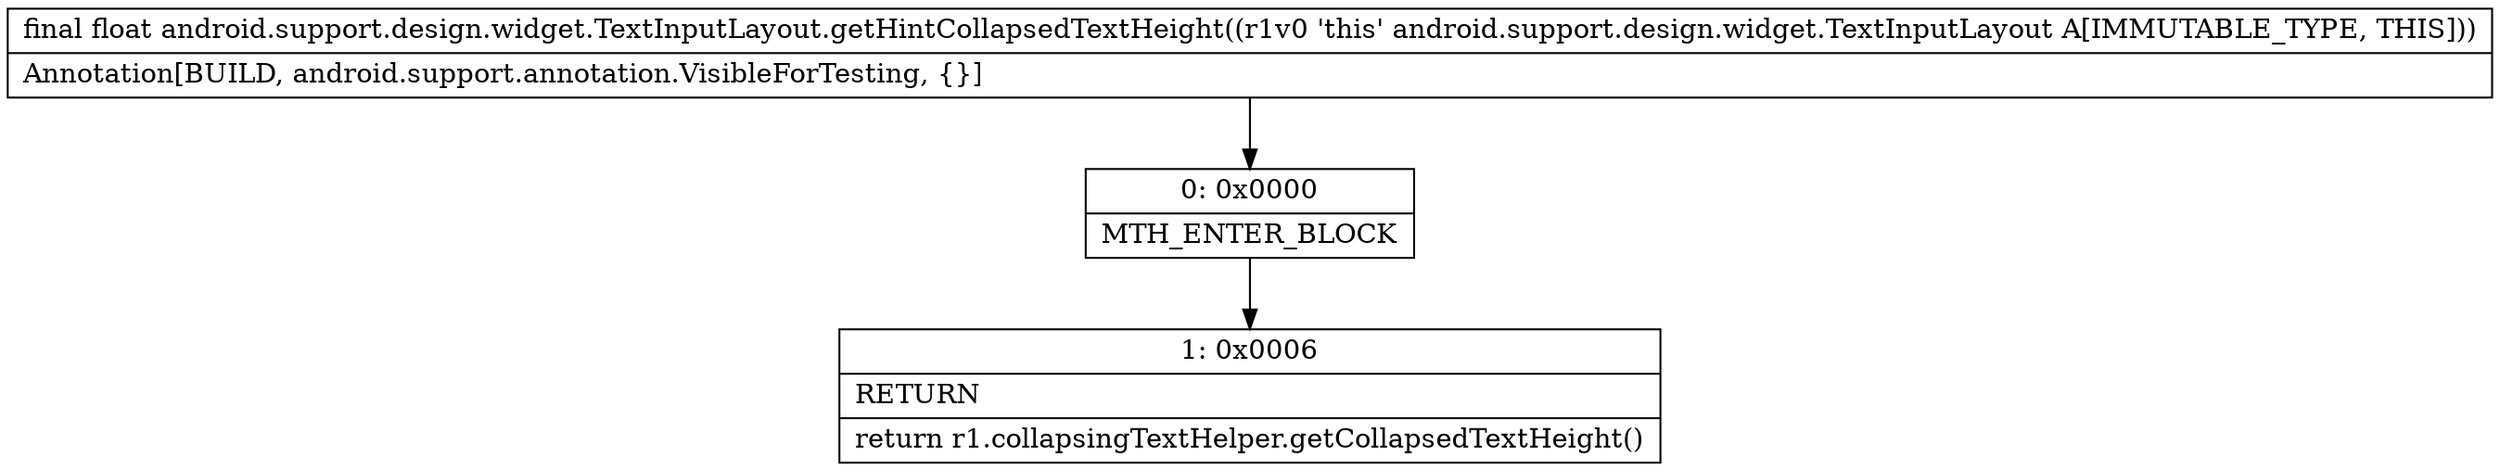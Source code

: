 digraph "CFG forandroid.support.design.widget.TextInputLayout.getHintCollapsedTextHeight()F" {
Node_0 [shape=record,label="{0\:\ 0x0000|MTH_ENTER_BLOCK\l}"];
Node_1 [shape=record,label="{1\:\ 0x0006|RETURN\l|return r1.collapsingTextHelper.getCollapsedTextHeight()\l}"];
MethodNode[shape=record,label="{final float android.support.design.widget.TextInputLayout.getHintCollapsedTextHeight((r1v0 'this' android.support.design.widget.TextInputLayout A[IMMUTABLE_TYPE, THIS]))  | Annotation[BUILD, android.support.annotation.VisibleForTesting, \{\}]\l}"];
MethodNode -> Node_0;
Node_0 -> Node_1;
}

